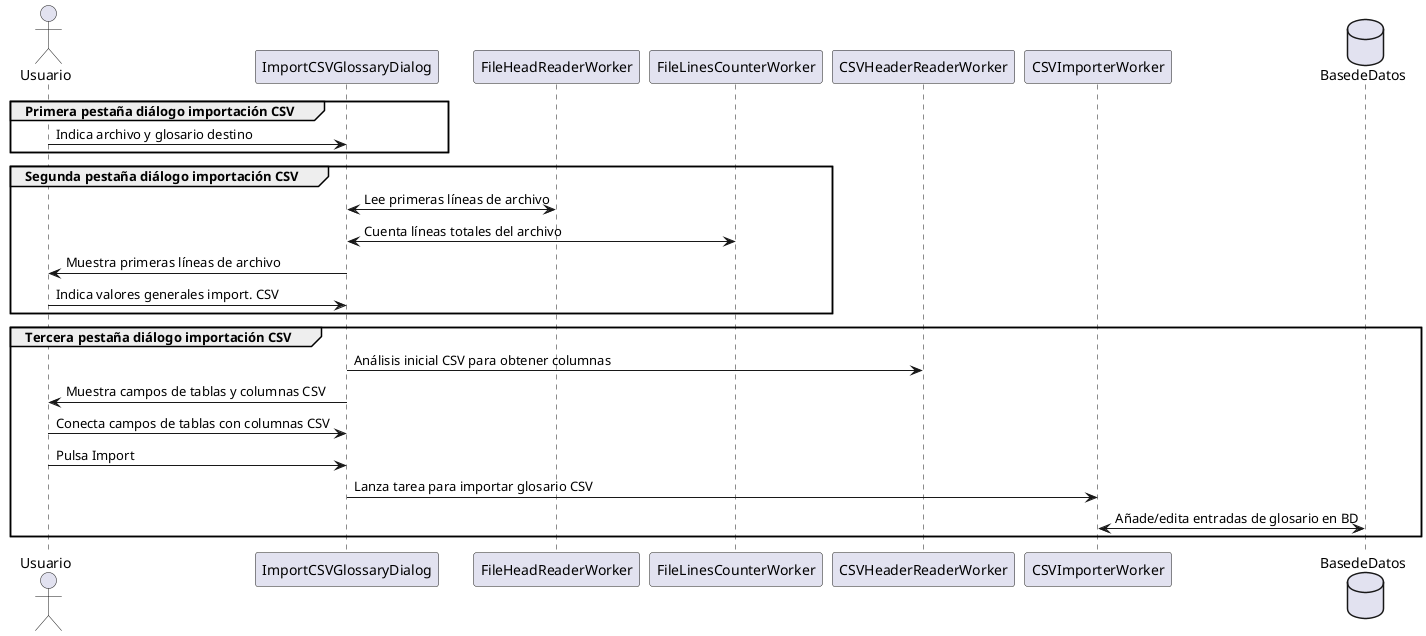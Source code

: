 @startuml
actor Usuario as U1
participant ImportCSVGlossaryDialog as ICG
participant FileHeadReaderWorker as FHW
participant FileLinesCounterWorker as LCW
participant CSVHeaderReaderWorker as CHW
participant CSVImporterWorker as CIW
database BasedeDatos as DB

group Primera pestaña diálogo importación CSV
    U1   -> ICG : Indica archivo y glosario destino
end
group Segunda pestaña diálogo importación CSV
    ICG <-> FHW : Lee primeras líneas de archivo
    ICG <-> LCW : Cuenta líneas totales del archivo
    U1  <-  ICG : Muestra primeras líneas de archivo
    U1   -> ICG : Indica valores generales import. CSV
end
group Tercera pestaña diálogo importación CSV
    ICG  -> CHW : Análisis inicial CSV para obtener columnas
    U1  <-  ICG : Muestra campos de tablas y columnas CSV
    U1   -> ICG : Conecta campos de tablas con columnas CSV
    U1   -> ICG : Pulsa Import
    ICG  -> CIW : Lanza tarea para importar glosario CSV
    CIW <-> DB  : Añade/edita entradas de glosario en BD
end
@enduml